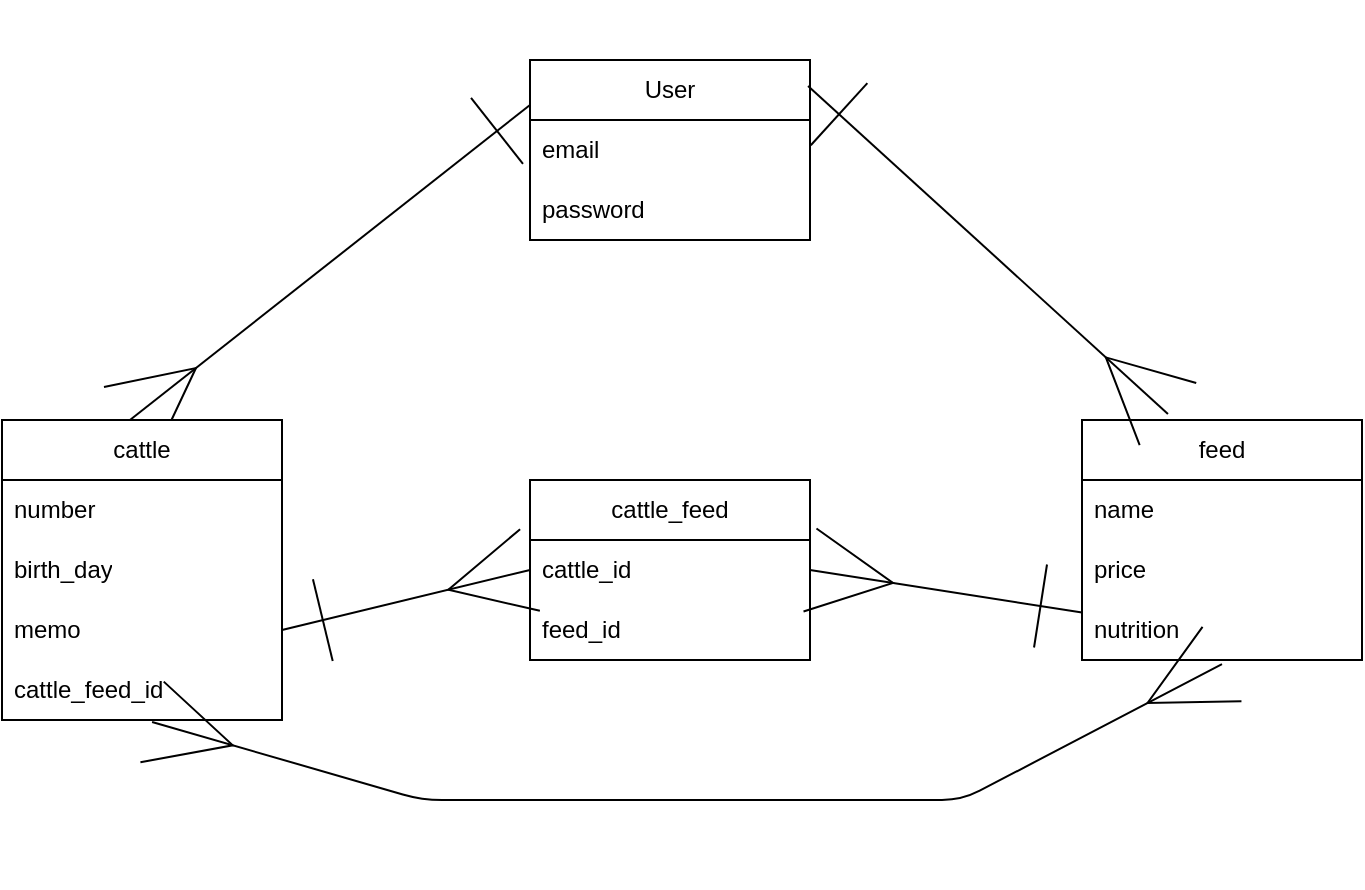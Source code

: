 <mxfile>
    <diagram id="FYehnE2PvbSDSVNGnTSq" name="ページ1">
        <mxGraphModel dx="736" dy="551" grid="1" gridSize="10" guides="1" tooltips="1" connect="1" arrows="1" fold="1" page="1" pageScale="1" pageWidth="827" pageHeight="1169" math="0" shadow="0">
            <root>
                <mxCell id="0"/>
                <mxCell id="1" parent="0"/>
                <mxCell id="64" style="html=1;exitX=0;exitY=0.25;exitDx=0;exitDy=0;entryX=0.457;entryY=0;entryDx=0;entryDy=0;entryPerimeter=0;endArrow=ERmany;endFill=0;targetPerimeterSpacing=0;startArrow=ERone;startFill=0;strokeWidth=1;sourcePerimeterSpacing=0;endSize=40;startSize=40;" edge="1" parent="1" source="32" target="48">
                    <mxGeometry relative="1" as="geometry"/>
                </mxCell>
                <mxCell id="32" value="User" style="swimlane;fontStyle=0;childLayout=stackLayout;horizontal=1;startSize=30;horizontalStack=0;resizeParent=1;resizeParentMax=0;resizeLast=0;collapsible=1;marginBottom=0;whiteSpace=wrap;html=1;" parent="1" vertex="1">
                    <mxGeometry x="344" y="30" width="140" height="90" as="geometry"/>
                </mxCell>
                <mxCell id="33" value="email" style="text;strokeColor=none;fillColor=none;align=left;verticalAlign=middle;spacingLeft=4;spacingRight=4;overflow=hidden;points=[[0,0.5],[1,0.5]];portConstraint=eastwest;rotatable=0;whiteSpace=wrap;html=1;" parent="32" vertex="1">
                    <mxGeometry y="30" width="140" height="30" as="geometry"/>
                </mxCell>
                <mxCell id="34" value="password" style="text;strokeColor=none;fillColor=none;align=left;verticalAlign=middle;spacingLeft=4;spacingRight=4;overflow=hidden;points=[[0,0.5],[1,0.5]];portConstraint=eastwest;rotatable=0;whiteSpace=wrap;html=1;" parent="32" vertex="1">
                    <mxGeometry y="60" width="140" height="30" as="geometry"/>
                </mxCell>
                <mxCell id="44" value="feed" style="swimlane;fontStyle=0;childLayout=stackLayout;horizontal=1;startSize=30;horizontalStack=0;resizeParent=1;resizeParentMax=0;resizeLast=0;collapsible=1;marginBottom=0;whiteSpace=wrap;html=1;" parent="1" vertex="1">
                    <mxGeometry x="620" y="210" width="140" height="120" as="geometry"/>
                </mxCell>
                <mxCell id="45" value="name" style="text;strokeColor=none;fillColor=none;align=left;verticalAlign=middle;spacingLeft=4;spacingRight=4;overflow=hidden;points=[[0,0.5],[1,0.5]];portConstraint=eastwest;rotatable=0;whiteSpace=wrap;html=1;" parent="44" vertex="1">
                    <mxGeometry y="30" width="140" height="30" as="geometry"/>
                </mxCell>
                <mxCell id="46" value="price" style="text;strokeColor=none;fillColor=none;align=left;verticalAlign=middle;spacingLeft=4;spacingRight=4;overflow=hidden;points=[[0,0.5],[1,0.5]];portConstraint=eastwest;rotatable=0;whiteSpace=wrap;html=1;" parent="44" vertex="1">
                    <mxGeometry y="60" width="140" height="30" as="geometry"/>
                </mxCell>
                <mxCell id="47" value="nutrition" style="text;strokeColor=none;fillColor=none;align=left;verticalAlign=middle;spacingLeft=4;spacingRight=4;overflow=hidden;points=[[0,0.5],[1,0.5]];portConstraint=eastwest;rotatable=0;whiteSpace=wrap;html=1;" parent="44" vertex="1">
                    <mxGeometry y="90" width="140" height="30" as="geometry"/>
                </mxCell>
                <mxCell id="48" value="cattle" style="swimlane;fontStyle=0;childLayout=stackLayout;horizontal=1;startSize=30;horizontalStack=0;resizeParent=1;resizeParentMax=0;resizeLast=0;collapsible=1;marginBottom=0;whiteSpace=wrap;html=1;" parent="1" vertex="1">
                    <mxGeometry x="80" y="210" width="140" height="150" as="geometry">
                        <mxRectangle x="80" y="210" width="70" height="30" as="alternateBounds"/>
                    </mxGeometry>
                </mxCell>
                <mxCell id="49" value="number" style="text;strokeColor=none;fillColor=none;align=left;verticalAlign=middle;spacingLeft=4;spacingRight=4;overflow=hidden;points=[[0,0.5],[1,0.5]];portConstraint=eastwest;rotatable=0;whiteSpace=wrap;html=1;" parent="48" vertex="1">
                    <mxGeometry y="30" width="140" height="30" as="geometry"/>
                </mxCell>
                <mxCell id="50" value="birth_day" style="text;strokeColor=none;fillColor=none;align=left;verticalAlign=middle;spacingLeft=4;spacingRight=4;overflow=hidden;points=[[0,0.5],[1,0.5]];portConstraint=eastwest;rotatable=0;whiteSpace=wrap;html=1;" parent="48" vertex="1">
                    <mxGeometry y="60" width="140" height="30" as="geometry"/>
                </mxCell>
                <mxCell id="51" value="memo" style="text;strokeColor=none;fillColor=none;align=left;verticalAlign=middle;spacingLeft=4;spacingRight=4;overflow=hidden;points=[[0,0.5],[1,0.5]];portConstraint=eastwest;rotatable=0;whiteSpace=wrap;html=1;" parent="48" vertex="1">
                    <mxGeometry y="90" width="140" height="30" as="geometry"/>
                </mxCell>
                <mxCell id="62" value="cattle_feed_id" style="text;strokeColor=none;fillColor=none;align=left;verticalAlign=middle;spacingLeft=4;spacingRight=4;overflow=hidden;points=[[0,0.5],[1,0.5]];portConstraint=eastwest;rotatable=0;whiteSpace=wrap;html=1;" parent="48" vertex="1">
                    <mxGeometry y="120" width="140" height="30" as="geometry"/>
                </mxCell>
                <mxCell id="52" value="cattle_feed" style="swimlane;fontStyle=0;childLayout=stackLayout;horizontal=1;startSize=30;horizontalStack=0;resizeParent=1;resizeParentMax=0;resizeLast=0;collapsible=1;marginBottom=0;whiteSpace=wrap;html=1;" parent="1" vertex="1">
                    <mxGeometry x="344" y="240" width="140" height="90" as="geometry"/>
                </mxCell>
                <mxCell id="53" value="cattle_id" style="text;strokeColor=none;fillColor=none;align=left;verticalAlign=middle;spacingLeft=4;spacingRight=4;overflow=hidden;points=[[0,0.5],[1,0.5]];portConstraint=eastwest;rotatable=0;whiteSpace=wrap;html=1;" parent="52" vertex="1">
                    <mxGeometry y="30" width="140" height="30" as="geometry"/>
                </mxCell>
                <mxCell id="54" value="feed_id" style="text;strokeColor=none;fillColor=none;align=left;verticalAlign=middle;spacingLeft=4;spacingRight=4;overflow=hidden;points=[[0,0.5],[1,0.5]];portConstraint=eastwest;rotatable=0;whiteSpace=wrap;html=1;" parent="52" vertex="1">
                    <mxGeometry y="60" width="140" height="30" as="geometry"/>
                </mxCell>
                <mxCell id="65" style="html=1;endArrow=ERmany;endFill=0;targetPerimeterSpacing=0;startArrow=ERone;startFill=0;strokeWidth=1;sourcePerimeterSpacing=0;endSize=40;startSize=40;entryX=0;entryY=0.5;entryDx=0;entryDy=0;exitX=1;exitY=0.5;exitDx=0;exitDy=0;" edge="1" parent="1" source="51" target="53">
                    <mxGeometry relative="1" as="geometry">
                        <mxPoint x="350.02" y="306.25" as="sourcePoint"/>
                        <mxPoint x="340" y="380" as="targetPoint"/>
                    </mxGeometry>
                </mxCell>
                <mxCell id="67" style="html=1;exitX=0.993;exitY=0.144;exitDx=0;exitDy=0;entryX=0.307;entryY=-0.025;entryDx=0;entryDy=0;entryPerimeter=0;endArrow=ERmany;endFill=0;targetPerimeterSpacing=0;startArrow=ERone;startFill=0;strokeWidth=1;sourcePerimeterSpacing=0;endSize=40;startSize=40;exitPerimeter=0;" edge="1" parent="1" source="32" target="44">
                    <mxGeometry relative="1" as="geometry">
                        <mxPoint x="630.02" y="60" as="sourcePoint"/>
                        <mxPoint x="430" y="217.5" as="targetPoint"/>
                    </mxGeometry>
                </mxCell>
                <mxCell id="68" style="html=1;exitX=0;exitY=0.25;exitDx=0;exitDy=0;entryX=1;entryY=0.5;entryDx=0;entryDy=0;endArrow=ERmany;endFill=0;targetPerimeterSpacing=0;startArrow=ERone;startFill=0;strokeWidth=1;sourcePerimeterSpacing=0;endSize=40;startSize=40;" edge="1" parent="1" target="53">
                    <mxGeometry relative="1" as="geometry">
                        <mxPoint x="620" y="306.25" as="sourcePoint"/>
                        <mxPoint x="419.98" y="463.75" as="targetPoint"/>
                    </mxGeometry>
                </mxCell>
                <mxCell id="69" style="html=1;exitX=0.5;exitY=1.067;exitDx=0;exitDy=0;entryX=0.536;entryY=1.033;entryDx=0;entryDy=0;entryPerimeter=0;endArrow=ERmany;endFill=0;targetPerimeterSpacing=0;startArrow=ERmany;startFill=0;strokeWidth=1;sourcePerimeterSpacing=0;endSize=40;startSize=40;exitPerimeter=0;" edge="1" parent="1" source="47" target="62">
                    <mxGeometry relative="1" as="geometry">
                        <mxPoint x="514.01" y="340" as="sourcePoint"/>
                        <mxPoint x="313.99" y="497.5" as="targetPoint"/>
                        <Array as="points">
                            <mxPoint x="560" y="400"/>
                            <mxPoint x="430" y="400"/>
                            <mxPoint x="290" y="400"/>
                        </Array>
                    </mxGeometry>
                </mxCell>
            </root>
        </mxGraphModel>
    </diagram>
</mxfile>